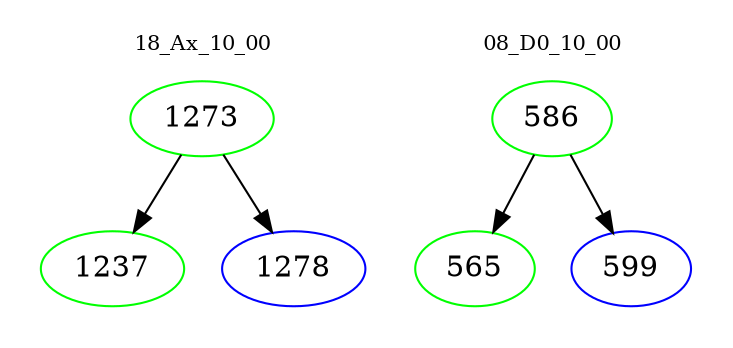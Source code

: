 digraph{
subgraph cluster_0 {
color = white
label = "18_Ax_10_00";
fontsize=10;
T0_1273 [label="1273", color="green"]
T0_1273 -> T0_1237 [color="black"]
T0_1237 [label="1237", color="green"]
T0_1273 -> T0_1278 [color="black"]
T0_1278 [label="1278", color="blue"]
}
subgraph cluster_1 {
color = white
label = "08_D0_10_00";
fontsize=10;
T1_586 [label="586", color="green"]
T1_586 -> T1_565 [color="black"]
T1_565 [label="565", color="green"]
T1_586 -> T1_599 [color="black"]
T1_599 [label="599", color="blue"]
}
}
